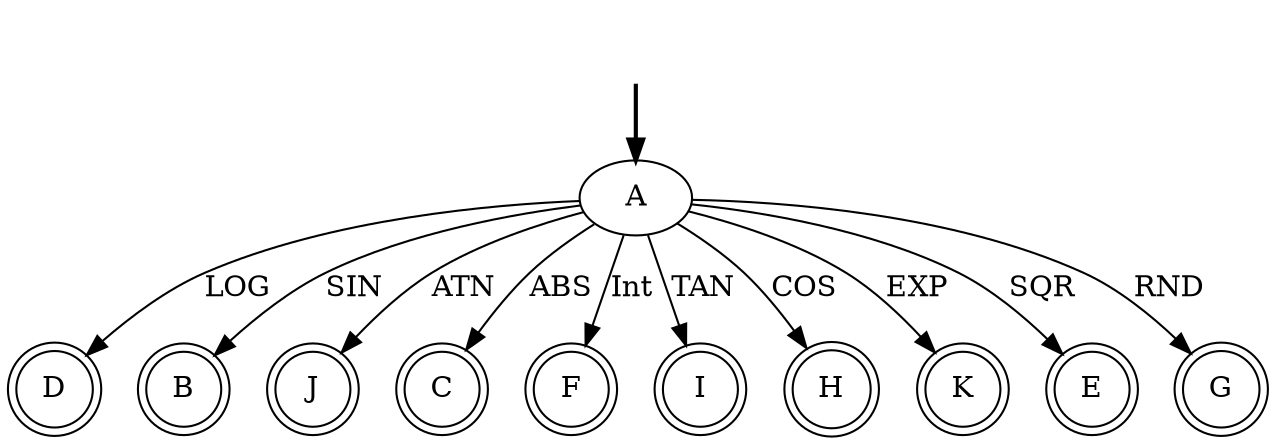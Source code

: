 digraph {
	fake [style=invisible]
	D [shape=doublecircle]
	B [shape=doublecircle]
	J [shape=doublecircle]
	C [shape=doublecircle]
	F [shape=doublecircle]
	I [shape=doublecircle]
	H [shape=doublecircle]
	K [shape=doublecircle]
	E [shape=doublecircle]
	G [shape=doublecircle]
	A [root=true]
	fake -> A [style=bold]
	A -> F [label=Int]
	A -> H [label=COS]
	A -> C [label=ABS]
	A -> I [label=TAN]
	A -> G [label=RND]
	A -> B [label=SIN]
	A -> K [label=EXP]
	A -> E [label=SQR]
	A -> J [label=ATN]
	A -> D [label=LOG]
}

